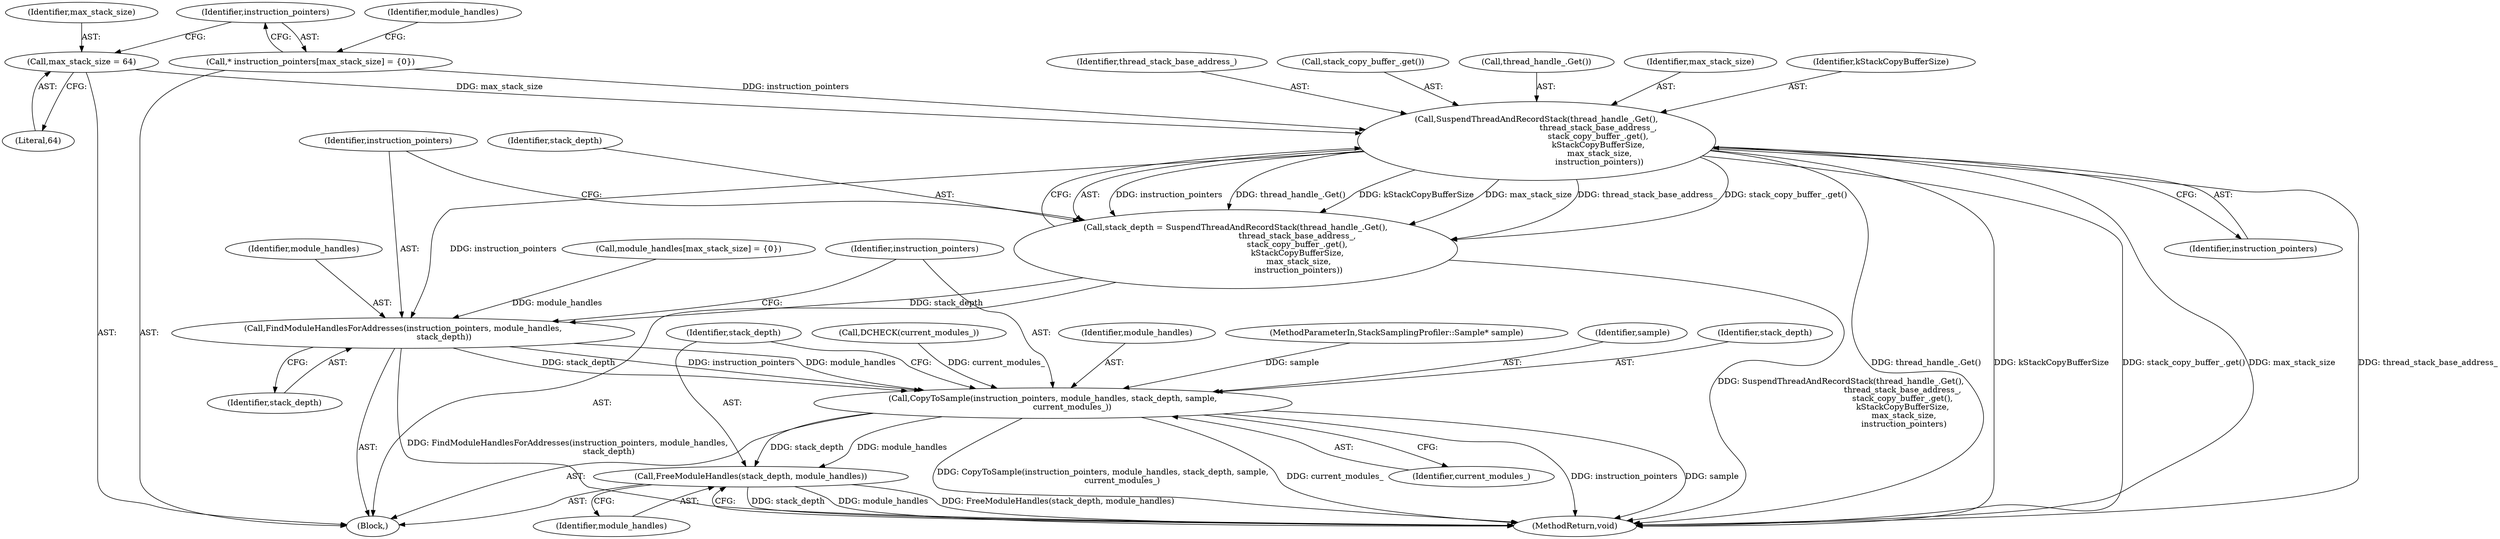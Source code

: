 digraph "0_Chrome_0fb75f1e468fe9054be3b3d3d5b9bf9a66e4199d_1@API" {
"1000122" [label="(Call,SuspendThreadAndRecordStack(thread_handle_.Get(),\n                                                thread_stack_base_address_,\n                                                stack_copy_buffer_.get(),\n                                                kStackCopyBufferSize,\n                                                 max_stack_size,\n                                                 instruction_pointers))"];
"1000110" [label="(Call,max_stack_size = 64)"];
"1000114" [label="(Call,* instruction_pointers[max_stack_size] = {0})"];
"1000120" [label="(Call,stack_depth = SuspendThreadAndRecordStack(thread_handle_.Get(),\n                                                thread_stack_base_address_,\n                                                stack_copy_buffer_.get(),\n                                                kStackCopyBufferSize,\n                                                 max_stack_size,\n                                                 instruction_pointers))"];
"1000129" [label="(Call,FindModuleHandlesForAddresses(instruction_pointers, module_handles,\n                                stack_depth))"];
"1000133" [label="(Call,CopyToSample(instruction_pointers, module_handles, stack_depth, sample,\n               current_modules_))"];
"1000139" [label="(Call,FreeModuleHandles(stack_depth, module_handles))"];
"1000125" [label="(Call,stack_copy_buffer_.get())"];
"1000138" [label="(Identifier,current_modules_)"];
"1000141" [label="(Identifier,module_handles)"];
"1000137" [label="(Identifier,sample)"];
"1000123" [label="(Call,thread_handle_.Get())"];
"1000122" [label="(Call,SuspendThreadAndRecordStack(thread_handle_.Get(),\n                                                thread_stack_base_address_,\n                                                stack_copy_buffer_.get(),\n                                                kStackCopyBufferSize,\n                                                 max_stack_size,\n                                                 instruction_pointers))"];
"1000127" [label="(Identifier,max_stack_size)"];
"1000136" [label="(Identifier,stack_depth)"];
"1000114" [label="(Call,* instruction_pointers[max_stack_size] = {0})"];
"1000112" [label="(Literal,64)"];
"1000129" [label="(Call,FindModuleHandlesForAddresses(instruction_pointers, module_handles,\n                                stack_depth))"];
"1000103" [label="(Call,DCHECK(current_modules_))"];
"1000110" [label="(Call,max_stack_size = 64)"];
"1000126" [label="(Identifier,kStackCopyBufferSize)"];
"1000124" [label="(Identifier,thread_stack_base_address_)"];
"1000142" [label="(MethodReturn,void)"];
"1000117" [label="(Call,module_handles[max_stack_size] = {0})"];
"1000130" [label="(Identifier,instruction_pointers)"];
"1000120" [label="(Call,stack_depth = SuspendThreadAndRecordStack(thread_handle_.Get(),\n                                                thread_stack_base_address_,\n                                                stack_copy_buffer_.get(),\n                                                kStackCopyBufferSize,\n                                                 max_stack_size,\n                                                 instruction_pointers))"];
"1000140" [label="(Identifier,stack_depth)"];
"1000134" [label="(Identifier,instruction_pointers)"];
"1000121" [label="(Identifier,stack_depth)"];
"1000115" [label="(Identifier,instruction_pointers)"];
"1000132" [label="(Identifier,stack_depth)"];
"1000135" [label="(Identifier,module_handles)"];
"1000133" [label="(Call,CopyToSample(instruction_pointers, module_handles, stack_depth, sample,\n               current_modules_))"];
"1000128" [label="(Identifier,instruction_pointers)"];
"1000102" [label="(Block,)"];
"1000139" [label="(Call,FreeModuleHandles(stack_depth, module_handles))"];
"1000101" [label="(MethodParameterIn,StackSamplingProfiler::Sample* sample)"];
"1000111" [label="(Identifier,max_stack_size)"];
"1000118" [label="(Identifier,module_handles)"];
"1000131" [label="(Identifier,module_handles)"];
"1000122" -> "1000120"  [label="AST: "];
"1000122" -> "1000128"  [label="CFG: "];
"1000123" -> "1000122"  [label="AST: "];
"1000124" -> "1000122"  [label="AST: "];
"1000125" -> "1000122"  [label="AST: "];
"1000126" -> "1000122"  [label="AST: "];
"1000127" -> "1000122"  [label="AST: "];
"1000128" -> "1000122"  [label="AST: "];
"1000120" -> "1000122"  [label="CFG: "];
"1000122" -> "1000142"  [label="DDG: kStackCopyBufferSize"];
"1000122" -> "1000142"  [label="DDG: stack_copy_buffer_.get()"];
"1000122" -> "1000142"  [label="DDG: max_stack_size"];
"1000122" -> "1000142"  [label="DDG: thread_stack_base_address_"];
"1000122" -> "1000142"  [label="DDG: thread_handle_.Get()"];
"1000122" -> "1000120"  [label="DDG: instruction_pointers"];
"1000122" -> "1000120"  [label="DDG: thread_handle_.Get()"];
"1000122" -> "1000120"  [label="DDG: kStackCopyBufferSize"];
"1000122" -> "1000120"  [label="DDG: max_stack_size"];
"1000122" -> "1000120"  [label="DDG: thread_stack_base_address_"];
"1000122" -> "1000120"  [label="DDG: stack_copy_buffer_.get()"];
"1000110" -> "1000122"  [label="DDG: max_stack_size"];
"1000114" -> "1000122"  [label="DDG: instruction_pointers"];
"1000122" -> "1000129"  [label="DDG: instruction_pointers"];
"1000110" -> "1000102"  [label="AST: "];
"1000110" -> "1000112"  [label="CFG: "];
"1000111" -> "1000110"  [label="AST: "];
"1000112" -> "1000110"  [label="AST: "];
"1000115" -> "1000110"  [label="CFG: "];
"1000114" -> "1000102"  [label="AST: "];
"1000114" -> "1000115"  [label="CFG: "];
"1000115" -> "1000114"  [label="AST: "];
"1000118" -> "1000114"  [label="CFG: "];
"1000120" -> "1000102"  [label="AST: "];
"1000121" -> "1000120"  [label="AST: "];
"1000130" -> "1000120"  [label="CFG: "];
"1000120" -> "1000142"  [label="DDG: SuspendThreadAndRecordStack(thread_handle_.Get(),\n                                                thread_stack_base_address_,\n                                                stack_copy_buffer_.get(),\n                                                kStackCopyBufferSize,\n                                                 max_stack_size,\n                                                 instruction_pointers)"];
"1000120" -> "1000129"  [label="DDG: stack_depth"];
"1000129" -> "1000102"  [label="AST: "];
"1000129" -> "1000132"  [label="CFG: "];
"1000130" -> "1000129"  [label="AST: "];
"1000131" -> "1000129"  [label="AST: "];
"1000132" -> "1000129"  [label="AST: "];
"1000134" -> "1000129"  [label="CFG: "];
"1000129" -> "1000142"  [label="DDG: FindModuleHandlesForAddresses(instruction_pointers, module_handles,\n                                stack_depth)"];
"1000117" -> "1000129"  [label="DDG: module_handles"];
"1000129" -> "1000133"  [label="DDG: instruction_pointers"];
"1000129" -> "1000133"  [label="DDG: module_handles"];
"1000129" -> "1000133"  [label="DDG: stack_depth"];
"1000133" -> "1000102"  [label="AST: "];
"1000133" -> "1000138"  [label="CFG: "];
"1000134" -> "1000133"  [label="AST: "];
"1000135" -> "1000133"  [label="AST: "];
"1000136" -> "1000133"  [label="AST: "];
"1000137" -> "1000133"  [label="AST: "];
"1000138" -> "1000133"  [label="AST: "];
"1000140" -> "1000133"  [label="CFG: "];
"1000133" -> "1000142"  [label="DDG: CopyToSample(instruction_pointers, module_handles, stack_depth, sample,\n               current_modules_)"];
"1000133" -> "1000142"  [label="DDG: current_modules_"];
"1000133" -> "1000142"  [label="DDG: instruction_pointers"];
"1000133" -> "1000142"  [label="DDG: sample"];
"1000101" -> "1000133"  [label="DDG: sample"];
"1000103" -> "1000133"  [label="DDG: current_modules_"];
"1000133" -> "1000139"  [label="DDG: stack_depth"];
"1000133" -> "1000139"  [label="DDG: module_handles"];
"1000139" -> "1000102"  [label="AST: "];
"1000139" -> "1000141"  [label="CFG: "];
"1000140" -> "1000139"  [label="AST: "];
"1000141" -> "1000139"  [label="AST: "];
"1000142" -> "1000139"  [label="CFG: "];
"1000139" -> "1000142"  [label="DDG: stack_depth"];
"1000139" -> "1000142"  [label="DDG: module_handles"];
"1000139" -> "1000142"  [label="DDG: FreeModuleHandles(stack_depth, module_handles)"];
}
